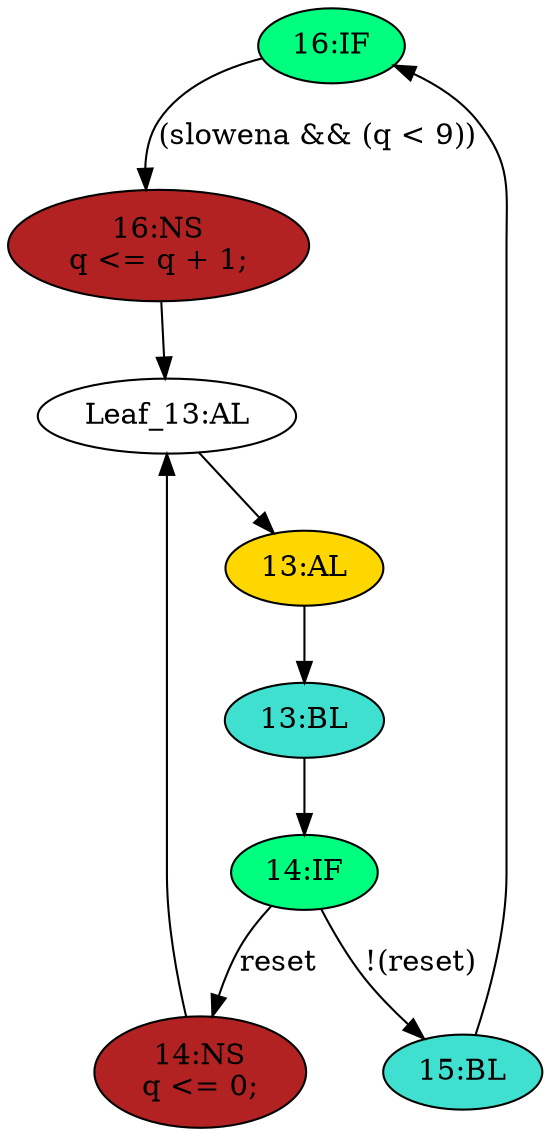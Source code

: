 strict digraph "compose( ,  )" {
	node [label="\N"];
	"16:IF"	[ast="<pyverilog.vparser.ast.IfStatement object at 0x7f10897a3ed0>",
		fillcolor=springgreen,
		label="16:IF",
		statements="[]",
		style=filled,
		typ=IfStatement];
	"16:NS"	[ast="<pyverilog.vparser.ast.NonblockingSubstitution object at 0x7f108974e4d0>",
		fillcolor=firebrick,
		label="16:NS
q <= q + 1;",
		statements="[<pyverilog.vparser.ast.NonblockingSubstitution object at 0x7f108974e4d0>]",
		style=filled,
		typ=NonblockingSubstitution];
	"16:IF" -> "16:NS"	[cond="['slowena', 'q']",
		label="(slowena && (q < 9))",
		lineno=16];
	"13:AL"	[ast="<pyverilog.vparser.ast.Always object at 0x7f1089a750d0>",
		clk_sens=True,
		fillcolor=gold,
		label="13:AL",
		sens="['clk', 'reset']",
		statements="[]",
		style=filled,
		typ=Always,
		use_var="['reset', 'q', 'slowena']"];
	"13:BL"	[ast="<pyverilog.vparser.ast.Block object at 0x7f1089a75790>",
		fillcolor=turquoise,
		label="13:BL",
		statements="[]",
		style=filled,
		typ=Block];
	"13:AL" -> "13:BL"	[cond="[]",
		lineno=None];
	"Leaf_13:AL"	[def_var="['q']",
		label="Leaf_13:AL"];
	"16:NS" -> "Leaf_13:AL"	[cond="[]",
		lineno=None];
	"15:BL"	[ast="<pyverilog.vparser.ast.Block object at 0x7f1089756bd0>",
		fillcolor=turquoise,
		label="15:BL",
		statements="[]",
		style=filled,
		typ=Block];
	"15:BL" -> "16:IF"	[cond="[]",
		lineno=None];
	"14:IF"	[ast="<pyverilog.vparser.ast.IfStatement object at 0x7f1089756810>",
		fillcolor=springgreen,
		label="14:IF",
		statements="[]",
		style=filled,
		typ=IfStatement];
	"13:BL" -> "14:IF"	[cond="[]",
		lineno=None];
	"14:IF" -> "15:BL"	[cond="['reset']",
		label="!(reset)",
		lineno=14];
	"14:NS"	[ast="<pyverilog.vparser.ast.NonblockingSubstitution object at 0x7f1089756750>",
		fillcolor=firebrick,
		label="14:NS
q <= 0;",
		statements="[<pyverilog.vparser.ast.NonblockingSubstitution object at 0x7f1089756750>]",
		style=filled,
		typ=NonblockingSubstitution];
	"14:IF" -> "14:NS"	[cond="['reset']",
		label=reset,
		lineno=14];
	"Leaf_13:AL" -> "13:AL";
	"14:NS" -> "Leaf_13:AL"	[cond="[]",
		lineno=None];
}
